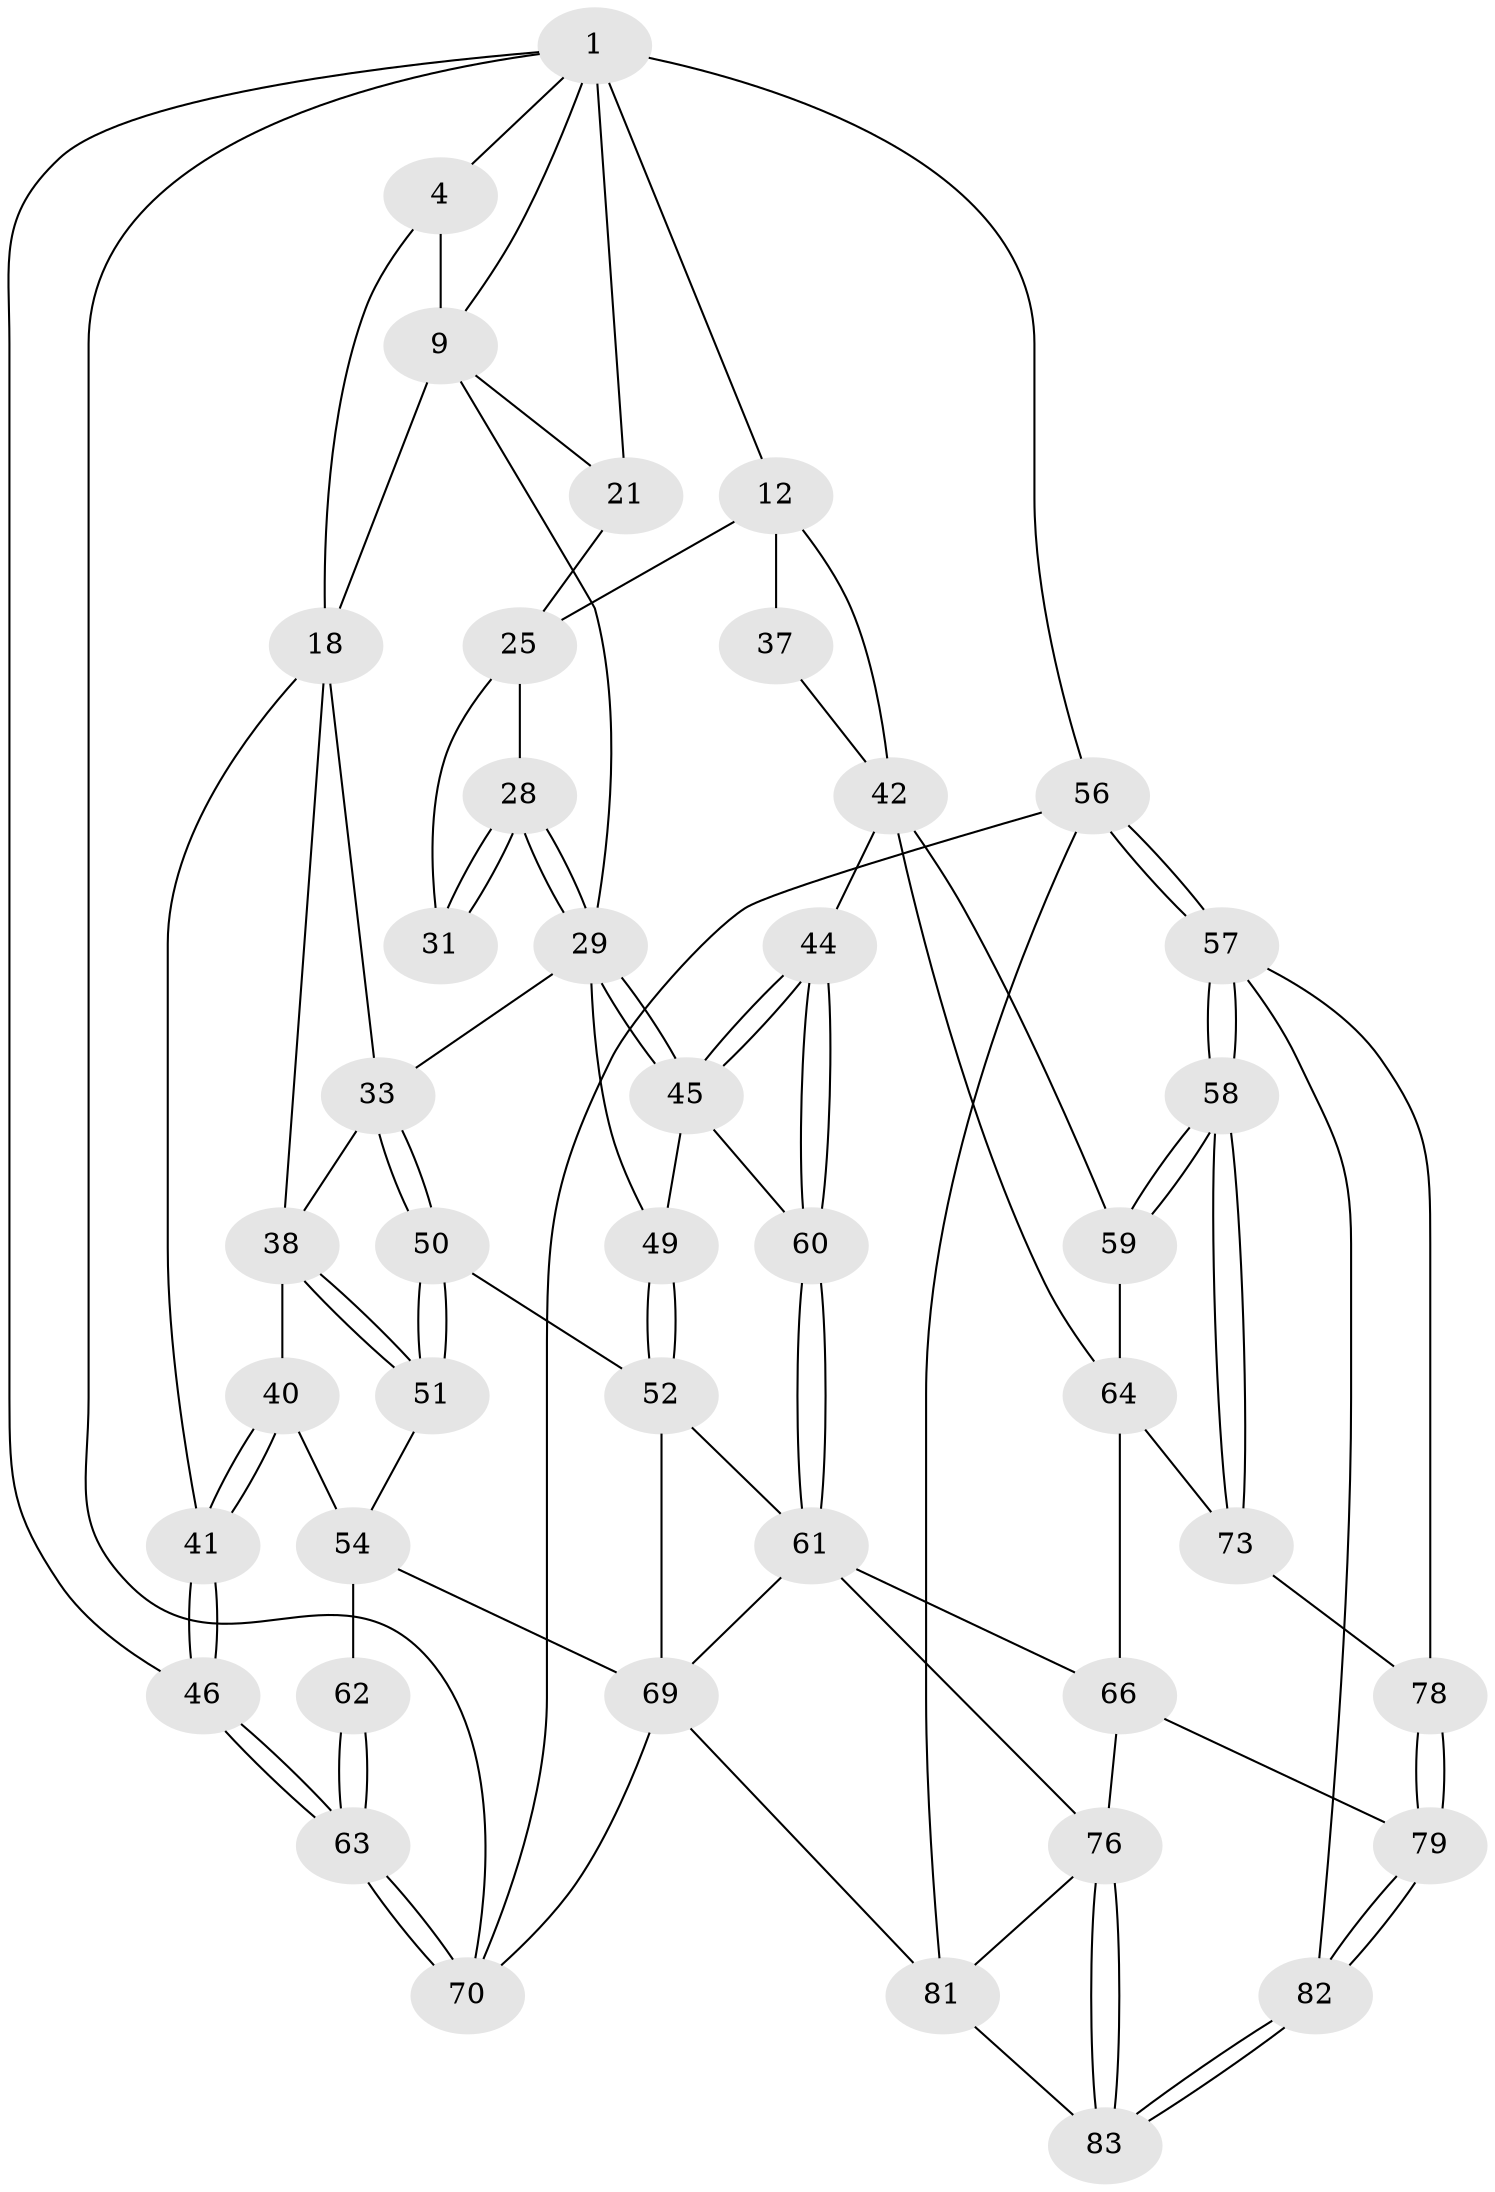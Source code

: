 // original degree distribution, {3: 0.03488372093023256, 5: 0.47674418604651164, 6: 0.2441860465116279, 4: 0.2441860465116279}
// Generated by graph-tools (version 1.1) at 2025/17/03/09/25 04:17:14]
// undirected, 43 vertices, 101 edges
graph export_dot {
graph [start="1"]
  node [color=gray90,style=filled];
  1 [pos="+0.6182182195018364+0",super="+8+2"];
  4 [pos="+0+0",super="+5"];
  9 [pos="+0.45397271480745915+0.11749685333162975",super="+10+20"];
  12 [pos="+0.8469269951804875+0.12385806935752136",super="+13+23"];
  18 [pos="+0.24010127081978355+0.19822902852217128",super="+19"];
  21 [pos="+0.6224312115802276+0.13227672846424918"];
  25 [pos="+0.7784102064453573+0.2452847392148538",super="+26"];
  28 [pos="+0.618262112955497+0.3093301701513606"];
  29 [pos="+0.5928858324118381+0.3299777014504457",super="+30"];
  31 [pos="+0.7128190261515878+0.26654049658448375"];
  33 [pos="+0.3429380546280109+0.3276199897699428",super="+34"];
  37 [pos="+1+0.26297169625826844"];
  38 [pos="+0.2157717581389131+0.38275896353368527",super="+39"];
  40 [pos="+0.056984374189739055+0.42469095661030276"];
  41 [pos="+0+0.36355849936984647"];
  42 [pos="+0.8462811922502812+0.382567152314582",super="+43+47"];
  44 [pos="+0.8062382926538345+0.41749846019847564"];
  45 [pos="+0.6011607467784058+0.3729878945605775",super="+48"];
  46 [pos="+0+0.3634681669303684"];
  49 [pos="+0.48521745129443694+0.45002521461405165"];
  50 [pos="+0.3643675347325017+0.5726577956522577"];
  51 [pos="+0.23671745861137342+0.49428156772361836"];
  52 [pos="+0.40861271229934243+0.5665392044447063",super="+53"];
  54 [pos="+0.17100570140781504+0.5325265984418214",super="+55+68"];
  56 [pos="+1+1"];
  57 [pos="+1+0.9491023949396213",super="+85"];
  58 [pos="+1+0.7293071500206949"];
  59 [pos="+1+0.4545401307410799"];
  60 [pos="+0.6146885557363176+0.5147580311819582"];
  61 [pos="+0.620673775200087+0.5847015105749446",super="+67"];
  62 [pos="+0+0.7236178474977977"];
  63 [pos="+0+1"];
  64 [pos="+0.8182141164746406+0.5623563160859435",super="+65"];
  66 [pos="+0.7061139732130334+0.6735420594229111",super="+75"];
  69 [pos="+0.3636478160857116+0.6722556606662851",super="+72"];
  70 [pos="+0+1"];
  73 [pos="+1+0.7138231791427407",super="+74"];
  76 [pos="+0.6534808763426033+0.7656487099153507",super="+77"];
  78 [pos="+0.7983768790178685+0.8414938725300525",super="+84"];
  79 [pos="+0.793289989655187+0.844242130082987"];
  81 [pos="+0.4830990935074931+1",super="+86"];
  82 [pos="+0.7948959289531772+0.9536597726557832"];
  83 [pos="+0.7669148043813999+1"];
  1 -- 12 [weight=2];
  1 -- 21;
  1 -- 9;
  1 -- 4;
  1 -- 70;
  1 -- 56;
  1 -- 46;
  4 -- 9 [weight=3];
  4 -- 18;
  9 -- 18 [weight=2];
  9 -- 21;
  9 -- 29;
  12 -- 37 [weight=2];
  12 -- 25;
  12 -- 42;
  18 -- 33;
  18 -- 38;
  18 -- 41;
  21 -- 25;
  25 -- 31 [weight=2];
  25 -- 28;
  28 -- 29;
  28 -- 29;
  28 -- 31;
  28 -- 31;
  29 -- 45;
  29 -- 45;
  29 -- 33;
  29 -- 49;
  33 -- 50;
  33 -- 50;
  33 -- 38;
  37 -- 42;
  38 -- 51;
  38 -- 51;
  38 -- 40;
  40 -- 41;
  40 -- 41;
  40 -- 54;
  41 -- 46;
  41 -- 46;
  42 -- 64;
  42 -- 44;
  42 -- 59;
  44 -- 45;
  44 -- 45;
  44 -- 60;
  44 -- 60;
  45 -- 49;
  45 -- 60;
  46 -- 63;
  46 -- 63;
  49 -- 52;
  49 -- 52;
  50 -- 51;
  50 -- 51;
  50 -- 52;
  51 -- 54;
  52 -- 61;
  52 -- 69;
  54 -- 62 [weight=2];
  54 -- 69;
  56 -- 57;
  56 -- 57;
  56 -- 70;
  56 -- 81;
  57 -- 58;
  57 -- 58;
  57 -- 82;
  57 -- 78;
  58 -- 59;
  58 -- 59;
  58 -- 73;
  58 -- 73;
  59 -- 64;
  60 -- 61;
  60 -- 61;
  61 -- 66;
  61 -- 69;
  61 -- 76;
  62 -- 63;
  62 -- 63;
  63 -- 70;
  63 -- 70;
  64 -- 66;
  64 -- 73;
  66 -- 76;
  66 -- 79;
  69 -- 81;
  69 -- 70;
  73 -- 78;
  76 -- 83;
  76 -- 83;
  76 -- 81;
  78 -- 79;
  78 -- 79;
  79 -- 82;
  79 -- 82;
  81 -- 83;
  82 -- 83;
  82 -- 83;
}
